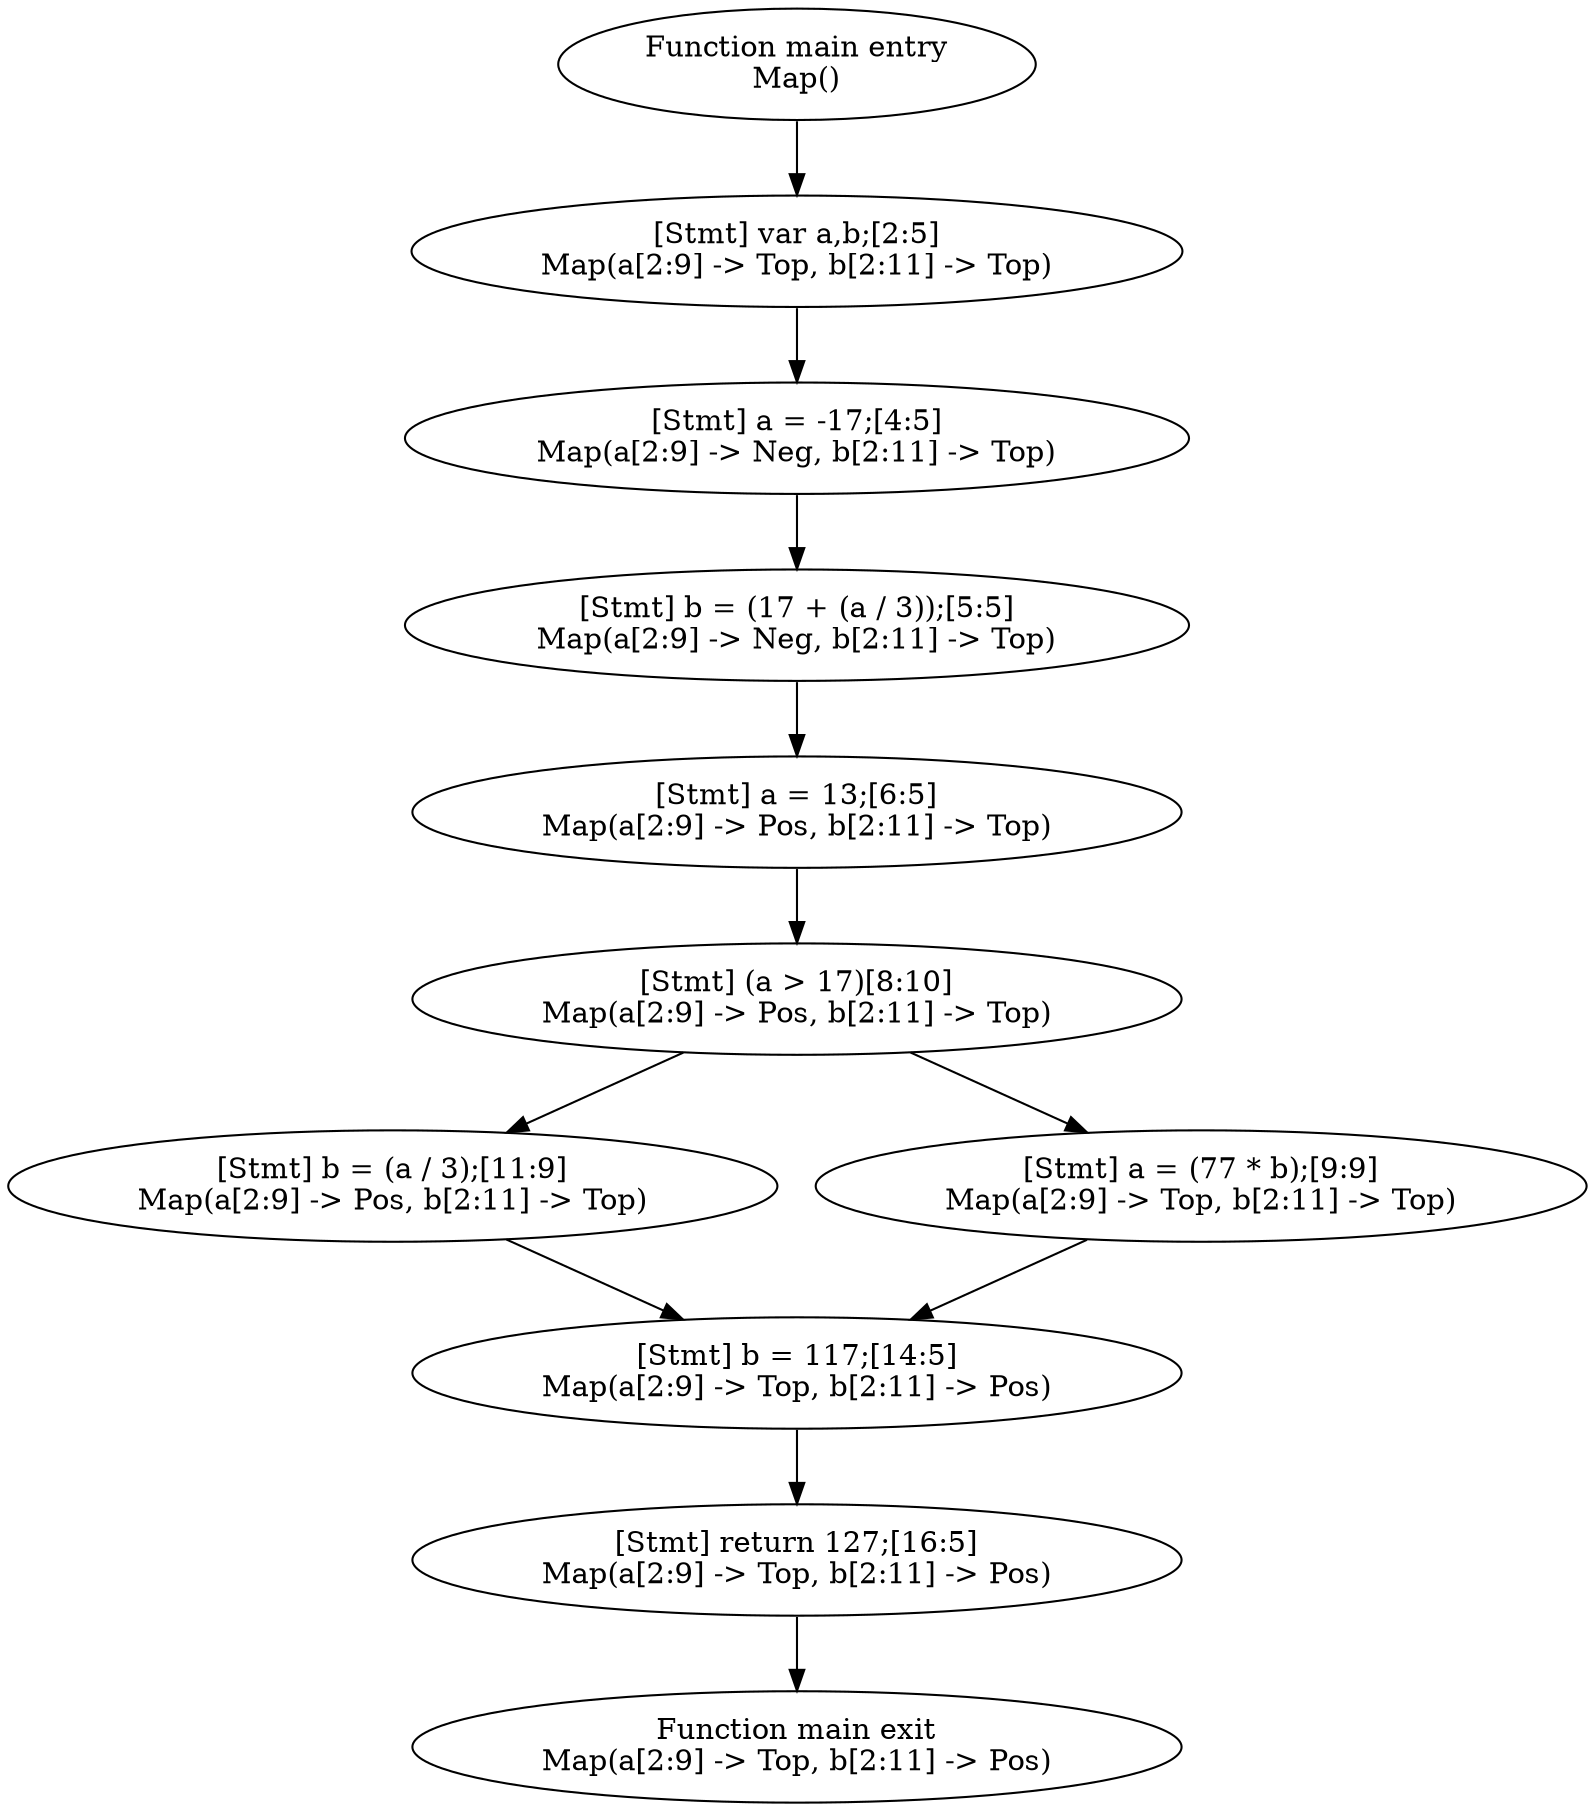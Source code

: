 digraph CFG{entry1_1[label="Function main entry\nMap()"]
exit1_1[label="Function main exit\nMap(a[2:9] -\> Top, b[2:11] -\> Pos)"]
real10_8[label="[Stmt] (a \> 17)[8:10]\nMap(a[2:9] -\> Pos, b[2:11] -\> Top)"]
real5_14[label="[Stmt] b = 117;[14:5]\nMap(a[2:9] -\> Top, b[2:11] -\> Pos)"]
real5_16[label="[Stmt] return 127;[16:5]\nMap(a[2:9] -\> Top, b[2:11] -\> Pos)"]
real5_2[label="[Stmt] var a,b;[2:5]\nMap(a[2:9] -\> Top, b[2:11] -\> Top)"]
real5_4[label="[Stmt] a = -17;[4:5]\nMap(a[2:9] -\> Neg, b[2:11] -\> Top)"]
real5_5[label="[Stmt] b = (17 + (a / 3));[5:5]\nMap(a[2:9] -\> Neg, b[2:11] -\> Top)"]
real5_6[label="[Stmt] a = 13;[6:5]\nMap(a[2:9] -\> Pos, b[2:11] -\> Top)"]
real9_11[label="[Stmt] b = (a / 3);[11:9]\nMap(a[2:9] -\> Pos, b[2:11] -\> Top)"]
real9_9[label="[Stmt] a = (77 * b);[9:9]\nMap(a[2:9] -\> Top, b[2:11] -\> Top)"]
entry1_1 -> real5_2[label=""]
real10_8 -> real9_11[label=""]
real10_8 -> real9_9[label=""]
real5_14 -> real5_16[label=""]
real5_16 -> exit1_1[label=""]
real5_2 -> real5_4[label=""]
real5_4 -> real5_5[label=""]
real5_5 -> real5_6[label=""]
real5_6 -> real10_8[label=""]
real9_11 -> real5_14[label=""]
real9_9 -> real5_14[label=""]
}